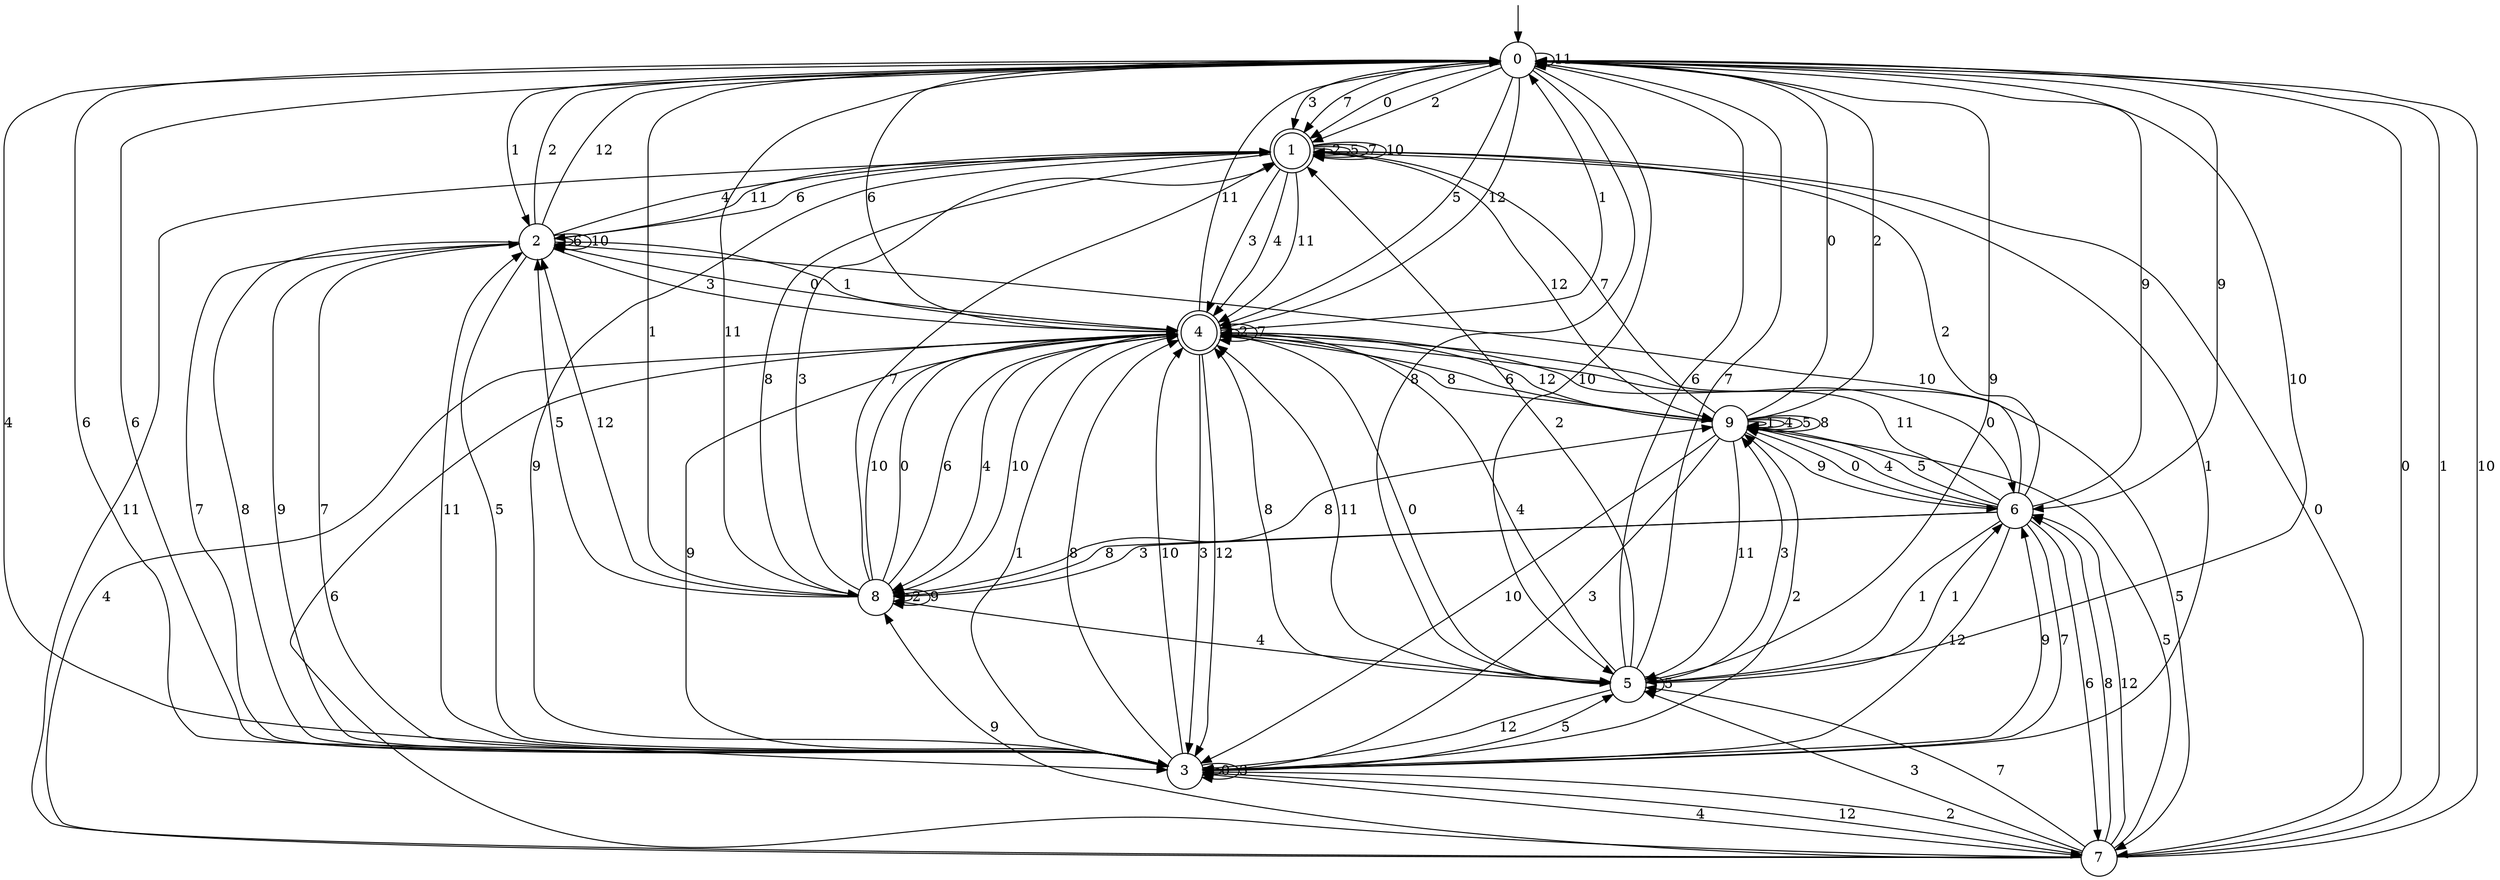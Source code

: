 digraph g {

	s0 [shape="circle" label="0"];
	s1 [shape="doublecircle" label="1"];
	s2 [shape="circle" label="2"];
	s3 [shape="circle" label="3"];
	s4 [shape="doublecircle" label="4"];
	s5 [shape="circle" label="5"];
	s6 [shape="circle" label="6"];
	s7 [shape="circle" label="7"];
	s8 [shape="circle" label="8"];
	s9 [shape="circle" label="9"];
	s0 -> s1 [label="0"];
	s0 -> s2 [label="1"];
	s0 -> s1 [label="2"];
	s0 -> s1 [label="3"];
	s0 -> s3 [label="4"];
	s0 -> s4 [label="5"];
	s0 -> s3 [label="6"];
	s0 -> s1 [label="7"];
	s0 -> s5 [label="8"];
	s0 -> s6 [label="9"];
	s0 -> s5 [label="10"];
	s0 -> s0 [label="11"];
	s0 -> s4 [label="12"];
	s1 -> s7 [label="0"];
	s1 -> s3 [label="1"];
	s1 -> s1 [label="2"];
	s1 -> s4 [label="3"];
	s1 -> s4 [label="4"];
	s1 -> s1 [label="5"];
	s1 -> s2 [label="6"];
	s1 -> s1 [label="7"];
	s1 -> s8 [label="8"];
	s1 -> s3 [label="9"];
	s1 -> s1 [label="10"];
	s1 -> s4 [label="11"];
	s1 -> s9 [label="12"];
	s2 -> s4 [label="0"];
	s2 -> s4 [label="1"];
	s2 -> s0 [label="2"];
	s2 -> s4 [label="3"];
	s2 -> s1 [label="4"];
	s2 -> s3 [label="5"];
	s2 -> s2 [label="6"];
	s2 -> s3 [label="7"];
	s2 -> s3 [label="8"];
	s2 -> s3 [label="9"];
	s2 -> s2 [label="10"];
	s2 -> s1 [label="11"];
	s2 -> s0 [label="12"];
	s3 -> s3 [label="0"];
	s3 -> s4 [label="1"];
	s3 -> s9 [label="2"];
	s3 -> s3 [label="3"];
	s3 -> s7 [label="4"];
	s3 -> s5 [label="5"];
	s3 -> s0 [label="6"];
	s3 -> s2 [label="7"];
	s3 -> s4 [label="8"];
	s3 -> s6 [label="9"];
	s3 -> s4 [label="10"];
	s3 -> s2 [label="11"];
	s3 -> s7 [label="12"];
	s4 -> s6 [label="0"];
	s4 -> s0 [label="1"];
	s4 -> s4 [label="2"];
	s4 -> s3 [label="3"];
	s4 -> s8 [label="4"];
	s4 -> s7 [label="5"];
	s4 -> s0 [label="6"];
	s4 -> s4 [label="7"];
	s4 -> s9 [label="8"];
	s4 -> s3 [label="9"];
	s4 -> s8 [label="10"];
	s4 -> s0 [label="11"];
	s4 -> s3 [label="12"];
	s5 -> s4 [label="0"];
	s5 -> s6 [label="1"];
	s5 -> s1 [label="2"];
	s5 -> s9 [label="3"];
	s5 -> s4 [label="4"];
	s5 -> s5 [label="5"];
	s5 -> s0 [label="6"];
	s5 -> s0 [label="7"];
	s5 -> s4 [label="8"];
	s5 -> s0 [label="9"];
	s5 -> s0 [label="10"];
	s5 -> s4 [label="11"];
	s5 -> s3 [label="12"];
	s6 -> s9 [label="0"];
	s6 -> s5 [label="1"];
	s6 -> s1 [label="2"];
	s6 -> s8 [label="3"];
	s6 -> s9 [label="4"];
	s6 -> s9 [label="5"];
	s6 -> s7 [label="6"];
	s6 -> s3 [label="7"];
	s6 -> s8 [label="8"];
	s6 -> s0 [label="9"];
	s6 -> s2 [label="10"];
	s6 -> s4 [label="11"];
	s6 -> s3 [label="12"];
	s7 -> s0 [label="0"];
	s7 -> s0 [label="1"];
	s7 -> s3 [label="2"];
	s7 -> s5 [label="3"];
	s7 -> s4 [label="4"];
	s7 -> s9 [label="5"];
	s7 -> s4 [label="6"];
	s7 -> s5 [label="7"];
	s7 -> s6 [label="8"];
	s7 -> s8 [label="9"];
	s7 -> s0 [label="10"];
	s7 -> s1 [label="11"];
	s7 -> s6 [label="12"];
	s8 -> s4 [label="0"];
	s8 -> s0 [label="1"];
	s8 -> s8 [label="2"];
	s8 -> s1 [label="3"];
	s8 -> s5 [label="4"];
	s8 -> s2 [label="5"];
	s8 -> s4 [label="6"];
	s8 -> s1 [label="7"];
	s8 -> s9 [label="8"];
	s8 -> s8 [label="9"];
	s8 -> s4 [label="10"];
	s8 -> s0 [label="11"];
	s8 -> s2 [label="12"];
	s9 -> s0 [label="0"];
	s9 -> s9 [label="1"];
	s9 -> s0 [label="2"];
	s9 -> s3 [label="3"];
	s9 -> s9 [label="4"];
	s9 -> s9 [label="5"];
	s9 -> s4 [label="6"];
	s9 -> s1 [label="7"];
	s9 -> s9 [label="8"];
	s9 -> s6 [label="9"];
	s9 -> s3 [label="10"];
	s9 -> s5 [label="11"];
	s9 -> s4 [label="12"];

__start0 [label="" shape="none" width="0" height="0"];
__start0 -> s0;

}
